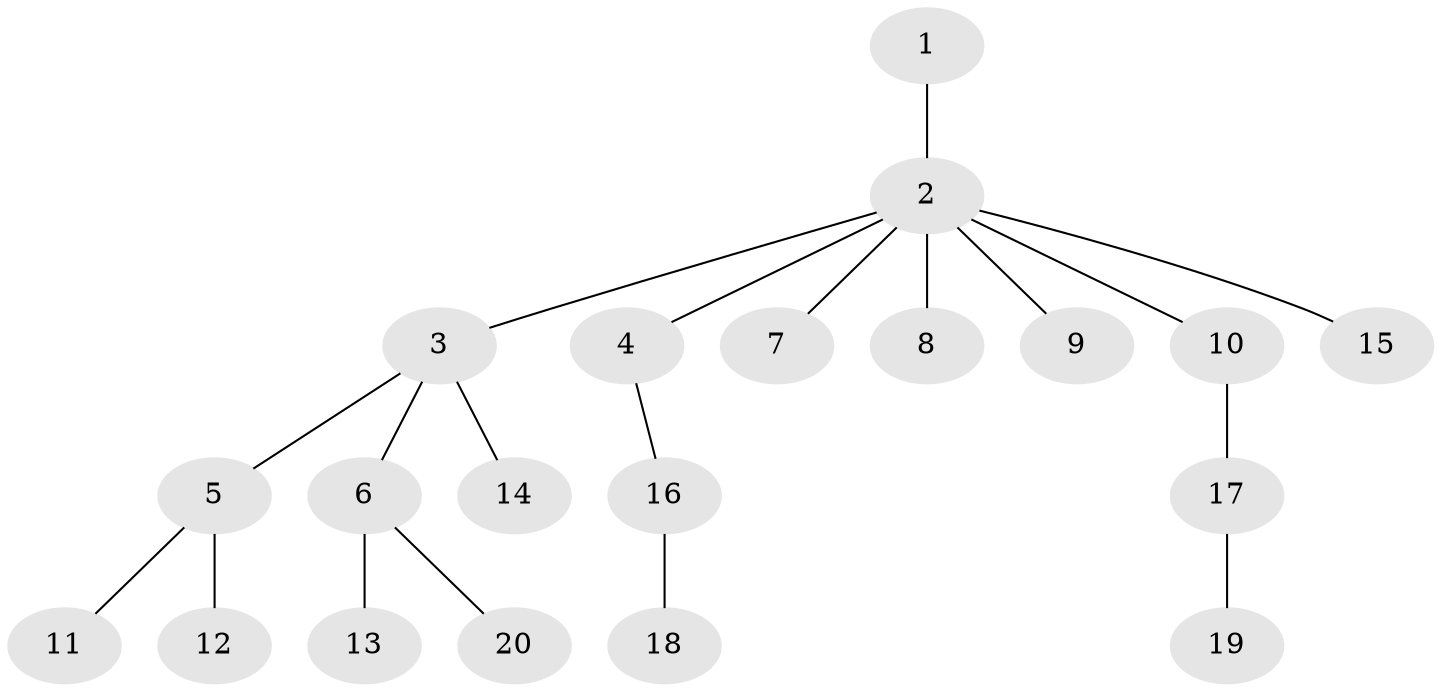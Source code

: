 // Generated by graph-tools (version 1.1) at 2025/46/02/15/25 05:46:28]
// undirected, 20 vertices, 19 edges
graph export_dot {
graph [start="1"]
  node [color=gray90,style=filled];
  1;
  2;
  3;
  4;
  5;
  6;
  7;
  8;
  9;
  10;
  11;
  12;
  13;
  14;
  15;
  16;
  17;
  18;
  19;
  20;
  1 -- 2;
  2 -- 3;
  2 -- 4;
  2 -- 7;
  2 -- 8;
  2 -- 9;
  2 -- 10;
  2 -- 15;
  3 -- 5;
  3 -- 6;
  3 -- 14;
  4 -- 16;
  5 -- 11;
  5 -- 12;
  6 -- 13;
  6 -- 20;
  10 -- 17;
  16 -- 18;
  17 -- 19;
}
